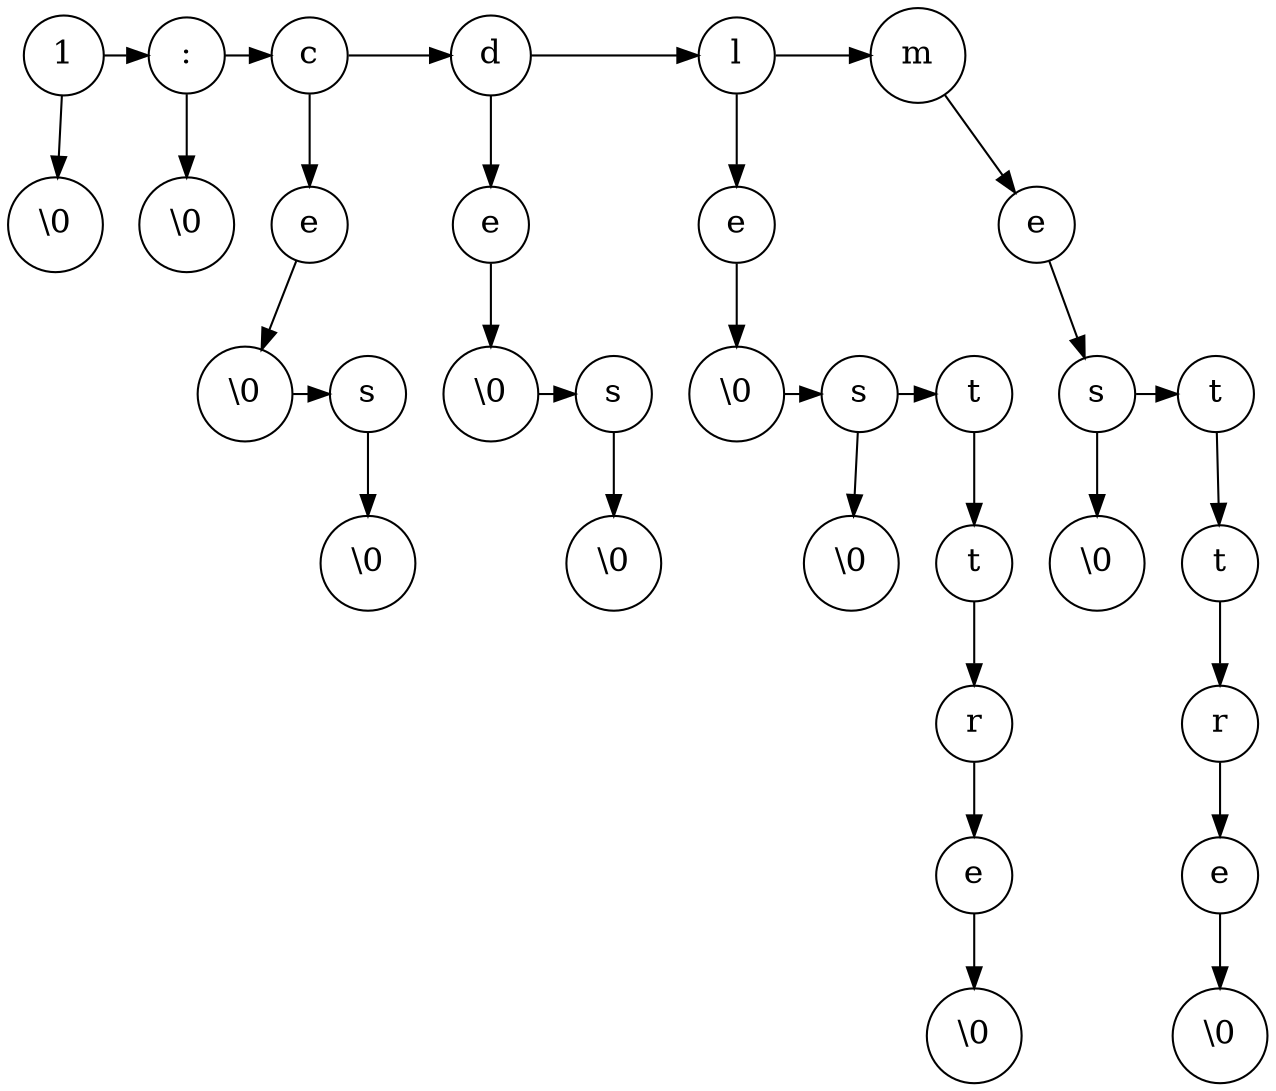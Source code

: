 digraph arbre {
  node [shape=circle, height=.5, fontsize=16, splines=ortho];
n0x122f760 [label="1"];
n0x122f760 -> n0x122f790;
n0x122f790 [label="\\0"];
n0x122f760 -> n0x122f700 [rankdir=LR];
{rank=same; n0x122f760, n0x122f700 };
n0x122f700 [label=":"];
n0x122f700 -> n0x122f730;
n0x122f730 [label="\\0"];
n0x122f700 -> n0x122f670 [rankdir=LR];
{rank=same; n0x122f700, n0x122f670 };
n0x122f670 [label="c"];
n0x122f670 -> n0x122f6a0;
n0x122f6a0 [label="e"];
n0x122f6a0 -> n0x122f6d0;
n0x122f6d0 [label="\\0"];
n0x122f6d0 -> n0x122f7c0 [rankdir=LR];
{rank=same; n0x122f6d0, n0x122f7c0 };
n0x122f7c0 [label="s"];
n0x122f7c0 -> n0x122f7f0;
n0x122f7f0 [label="\\0"];
n0x122f670 -> n0x122f820 [rankdir=LR];
{rank=same; n0x122f670, n0x122f820 };
n0x122f820 [label="d"];
n0x122f820 -> n0x122f850;
n0x122f850 [label="e"];
n0x122f850 -> n0x122f880;
n0x122f880 [label="\\0"];
n0x122f880 -> n0x122f8b0 [rankdir=LR];
{rank=same; n0x122f880, n0x122f8b0 };
n0x122f8b0 [label="s"];
n0x122f8b0 -> n0x122f8e0;
n0x122f8e0 [label="\\0"];
n0x122f820 -> n0x122f910 [rankdir=LR];
{rank=same; n0x122f820, n0x122f910 };
n0x122f910 [label="l"];
n0x122f910 -> n0x122f940;
n0x122f940 [label="e"];
n0x122f940 -> n0x122f970;
n0x122f970 [label="\\0"];
n0x122f970 -> n0x122f9a0 [rankdir=LR];
{rank=same; n0x122f970, n0x122f9a0 };
n0x122f9a0 [label="s"];
n0x122f9a0 -> n0x122f9d0;
n0x122f9d0 [label="\\0"];
n0x122f9a0 -> n0x122fa00 [rankdir=LR];
{rank=same; n0x122f9a0, n0x122fa00 };
n0x122fa00 [label="t"];
n0x122fa00 -> n0x122fa30;
n0x122fa30 [label="t"];
n0x122fa30 -> n0x122fa60;
n0x122fa60 [label="r"];
n0x122fa60 -> n0x122fa90;
n0x122fa90 [label="e"];
n0x122fa90 -> n0x122fac0;
n0x122fac0 [label="\\0"];
n0x122f910 -> n0x122faf0 [rankdir=LR];
{rank=same; n0x122f910, n0x122faf0 };
n0x122faf0 [label="m"];
n0x122faf0 -> n0x122fb20;
n0x122fb20 [label="e"];
n0x122fb20 -> n0x122fb50;
n0x122fb50 [label="s"];
n0x122fb50 -> n0x122fb80;
n0x122fb80 [label="\\0"];
n0x122fb50 -> n0x122fbb0 [rankdir=LR];
{rank=same; n0x122fb50, n0x122fbb0 };
n0x122fbb0 [label="t"];
n0x122fbb0 -> n0x122fbe0;
n0x122fbe0 [label="t"];
n0x122fbe0 -> n0x122fc10;
n0x122fc10 [label="r"];
n0x122fc10 -> n0x122fc40;
n0x122fc40 [label="e"];
n0x122fc40 -> n0x122fc70;
n0x122fc70 [label="\\0"];

}
